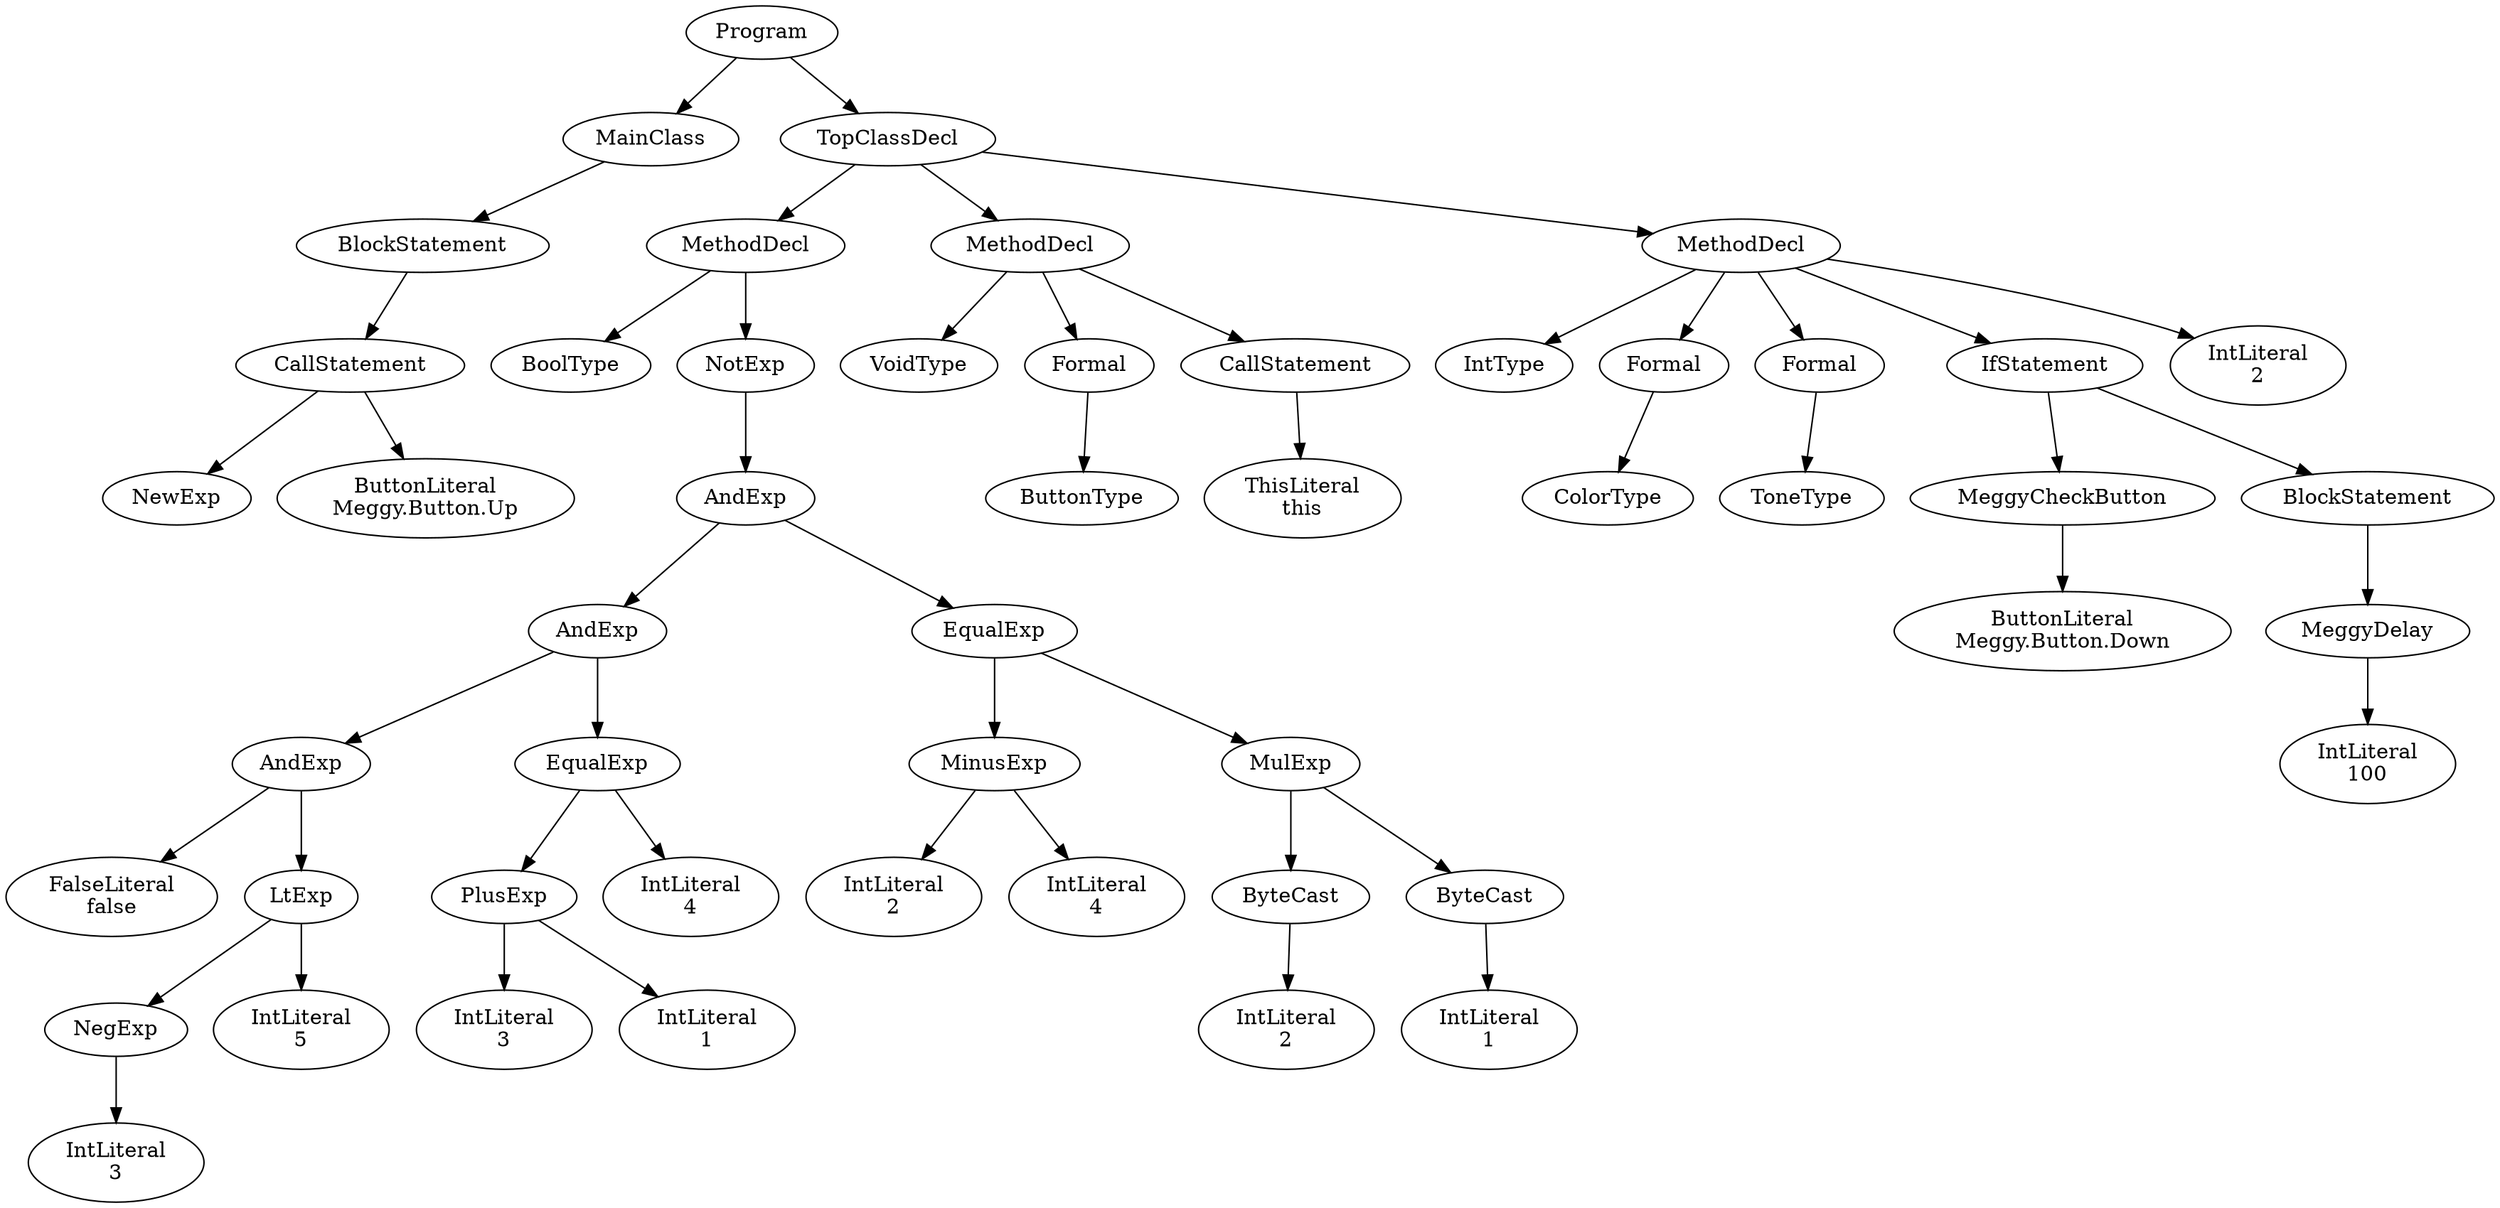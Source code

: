 digraph ASTGraph {
0 [ label="Program" ];
1 [ label="MainClass" ];
0 -> 1
2 [ label="BlockStatement" ];
1 -> 2
3 [ label="CallStatement" ];
2 -> 3
4 [ label="NewExp" ];
3 -> 4
5 [ label="ButtonLiteral\nMeggy.Button.Up" ];
3 -> 5
6 [ label="TopClassDecl" ];
0 -> 6
7 [ label="MethodDecl" ];
6 -> 7
8 [ label="BoolType" ];
7 -> 8
9 [ label="NotExp" ];
7 -> 9
10 [ label="AndExp" ];
9 -> 10
11 [ label="AndExp" ];
10 -> 11
12 [ label="AndExp" ];
11 -> 12
13 [ label="FalseLiteral\nfalse" ];
12 -> 13
14 [ label="LtExp" ];
12 -> 14
15 [ label="NegExp" ];
14 -> 15
16 [ label="IntLiteral\n3" ];
15 -> 16
17 [ label="IntLiteral\n5" ];
14 -> 17
18 [ label="EqualExp" ];
11 -> 18
19 [ label="PlusExp" ];
18 -> 19
20 [ label="IntLiteral\n3" ];
19 -> 20
21 [ label="IntLiteral\n1" ];
19 -> 21
22 [ label="IntLiteral\n4" ];
18 -> 22
23 [ label="EqualExp" ];
10 -> 23
24 [ label="MinusExp" ];
23 -> 24
25 [ label="IntLiteral\n2" ];
24 -> 25
26 [ label="IntLiteral\n4" ];
24 -> 26
27 [ label="MulExp" ];
23 -> 27
28 [ label="ByteCast" ];
27 -> 28
29 [ label="IntLiteral\n2" ];
28 -> 29
30 [ label="ByteCast" ];
27 -> 30
31 [ label="IntLiteral\n1" ];
30 -> 31
32 [ label="MethodDecl" ];
6 -> 32
33 [ label="VoidType" ];
32 -> 33
34 [ label="Formal" ];
32 -> 34
35 [ label="ButtonType" ];
34 -> 35
36 [ label="CallStatement" ];
32 -> 36
37 [ label="ThisLiteral\nthis" ];
36 -> 37
38 [ label="MethodDecl" ];
6 -> 38
39 [ label="IntType" ];
38 -> 39
40 [ label="Formal" ];
38 -> 40
41 [ label="ColorType" ];
40 -> 41
42 [ label="Formal" ];
38 -> 42
43 [ label="ToneType" ];
42 -> 43
44 [ label="IfStatement" ];
38 -> 44
45 [ label="MeggyCheckButton" ];
44 -> 45
46 [ label="ButtonLiteral\nMeggy.Button.Down" ];
45 -> 46
47 [ label="BlockStatement" ];
44 -> 47
48 [ label="MeggyDelay" ];
47 -> 48
49 [ label="IntLiteral\n100" ];
48 -> 49
50 [ label="IntLiteral\n2" ];
38 -> 50
}

